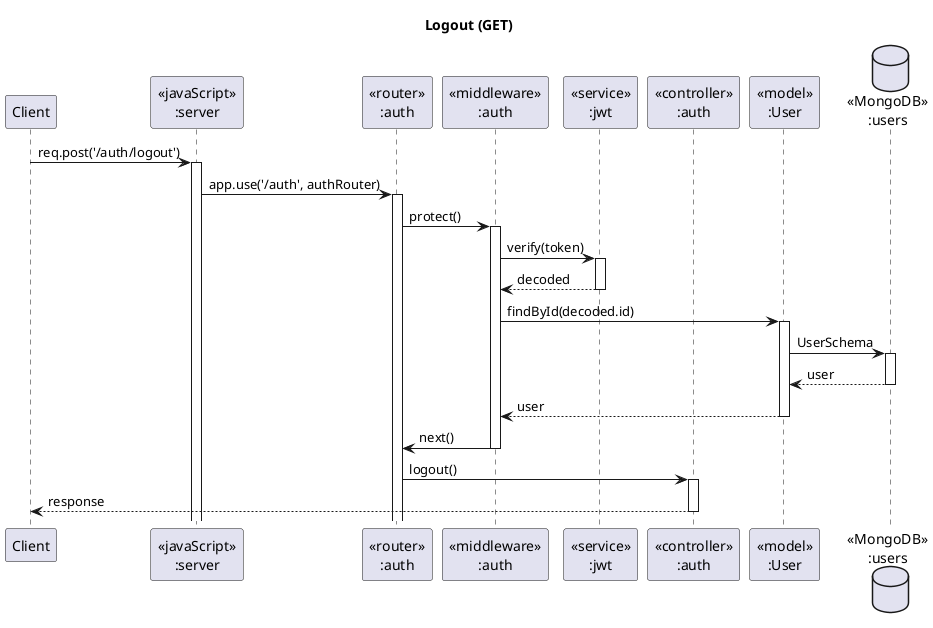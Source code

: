 @startuml Logout (GET)
title "Logout (GET)"

participant "Client" as client
participant "<<javaScript>>\n:server" as server
participant "<<router>>\n:auth" as authRouter
participant "<<middleware>>\n:auth" as authMiddleware
participant "<<service>>\n:jwt" as jwtService
participant "<<controller>>\n:auth" as authController
participant "<<model>>\n:User" as userModel
database "<<MongoDB>>\n:users" as users

client -> server ++:req.post('/auth/logout')
server -> authRouter ++:app.use('/auth', authRouter)

authRouter -> authMiddleware ++:protect()
authMiddleware -> jwtService ++:verify(token)
jwtService --> authMiddleware --:decoded
authMiddleware -> userModel ++:findById(decoded.id)
userModel -> users ++:UserSchema
users --> userModel --:user
userModel --> authMiddleware --:user
authMiddleware -> authRouter --:next()

authRouter -> authController ++:logout()
authController --> client --:response
